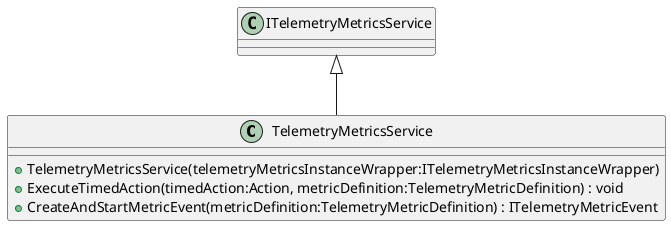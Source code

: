 @startuml
class TelemetryMetricsService {
    + TelemetryMetricsService(telemetryMetricsInstanceWrapper:ITelemetryMetricsInstanceWrapper)
    + ExecuteTimedAction(timedAction:Action, metricDefinition:TelemetryMetricDefinition) : void
    + CreateAndStartMetricEvent(metricDefinition:TelemetryMetricDefinition) : ITelemetryMetricEvent
}
ITelemetryMetricsService <|-- TelemetryMetricsService
@enduml
